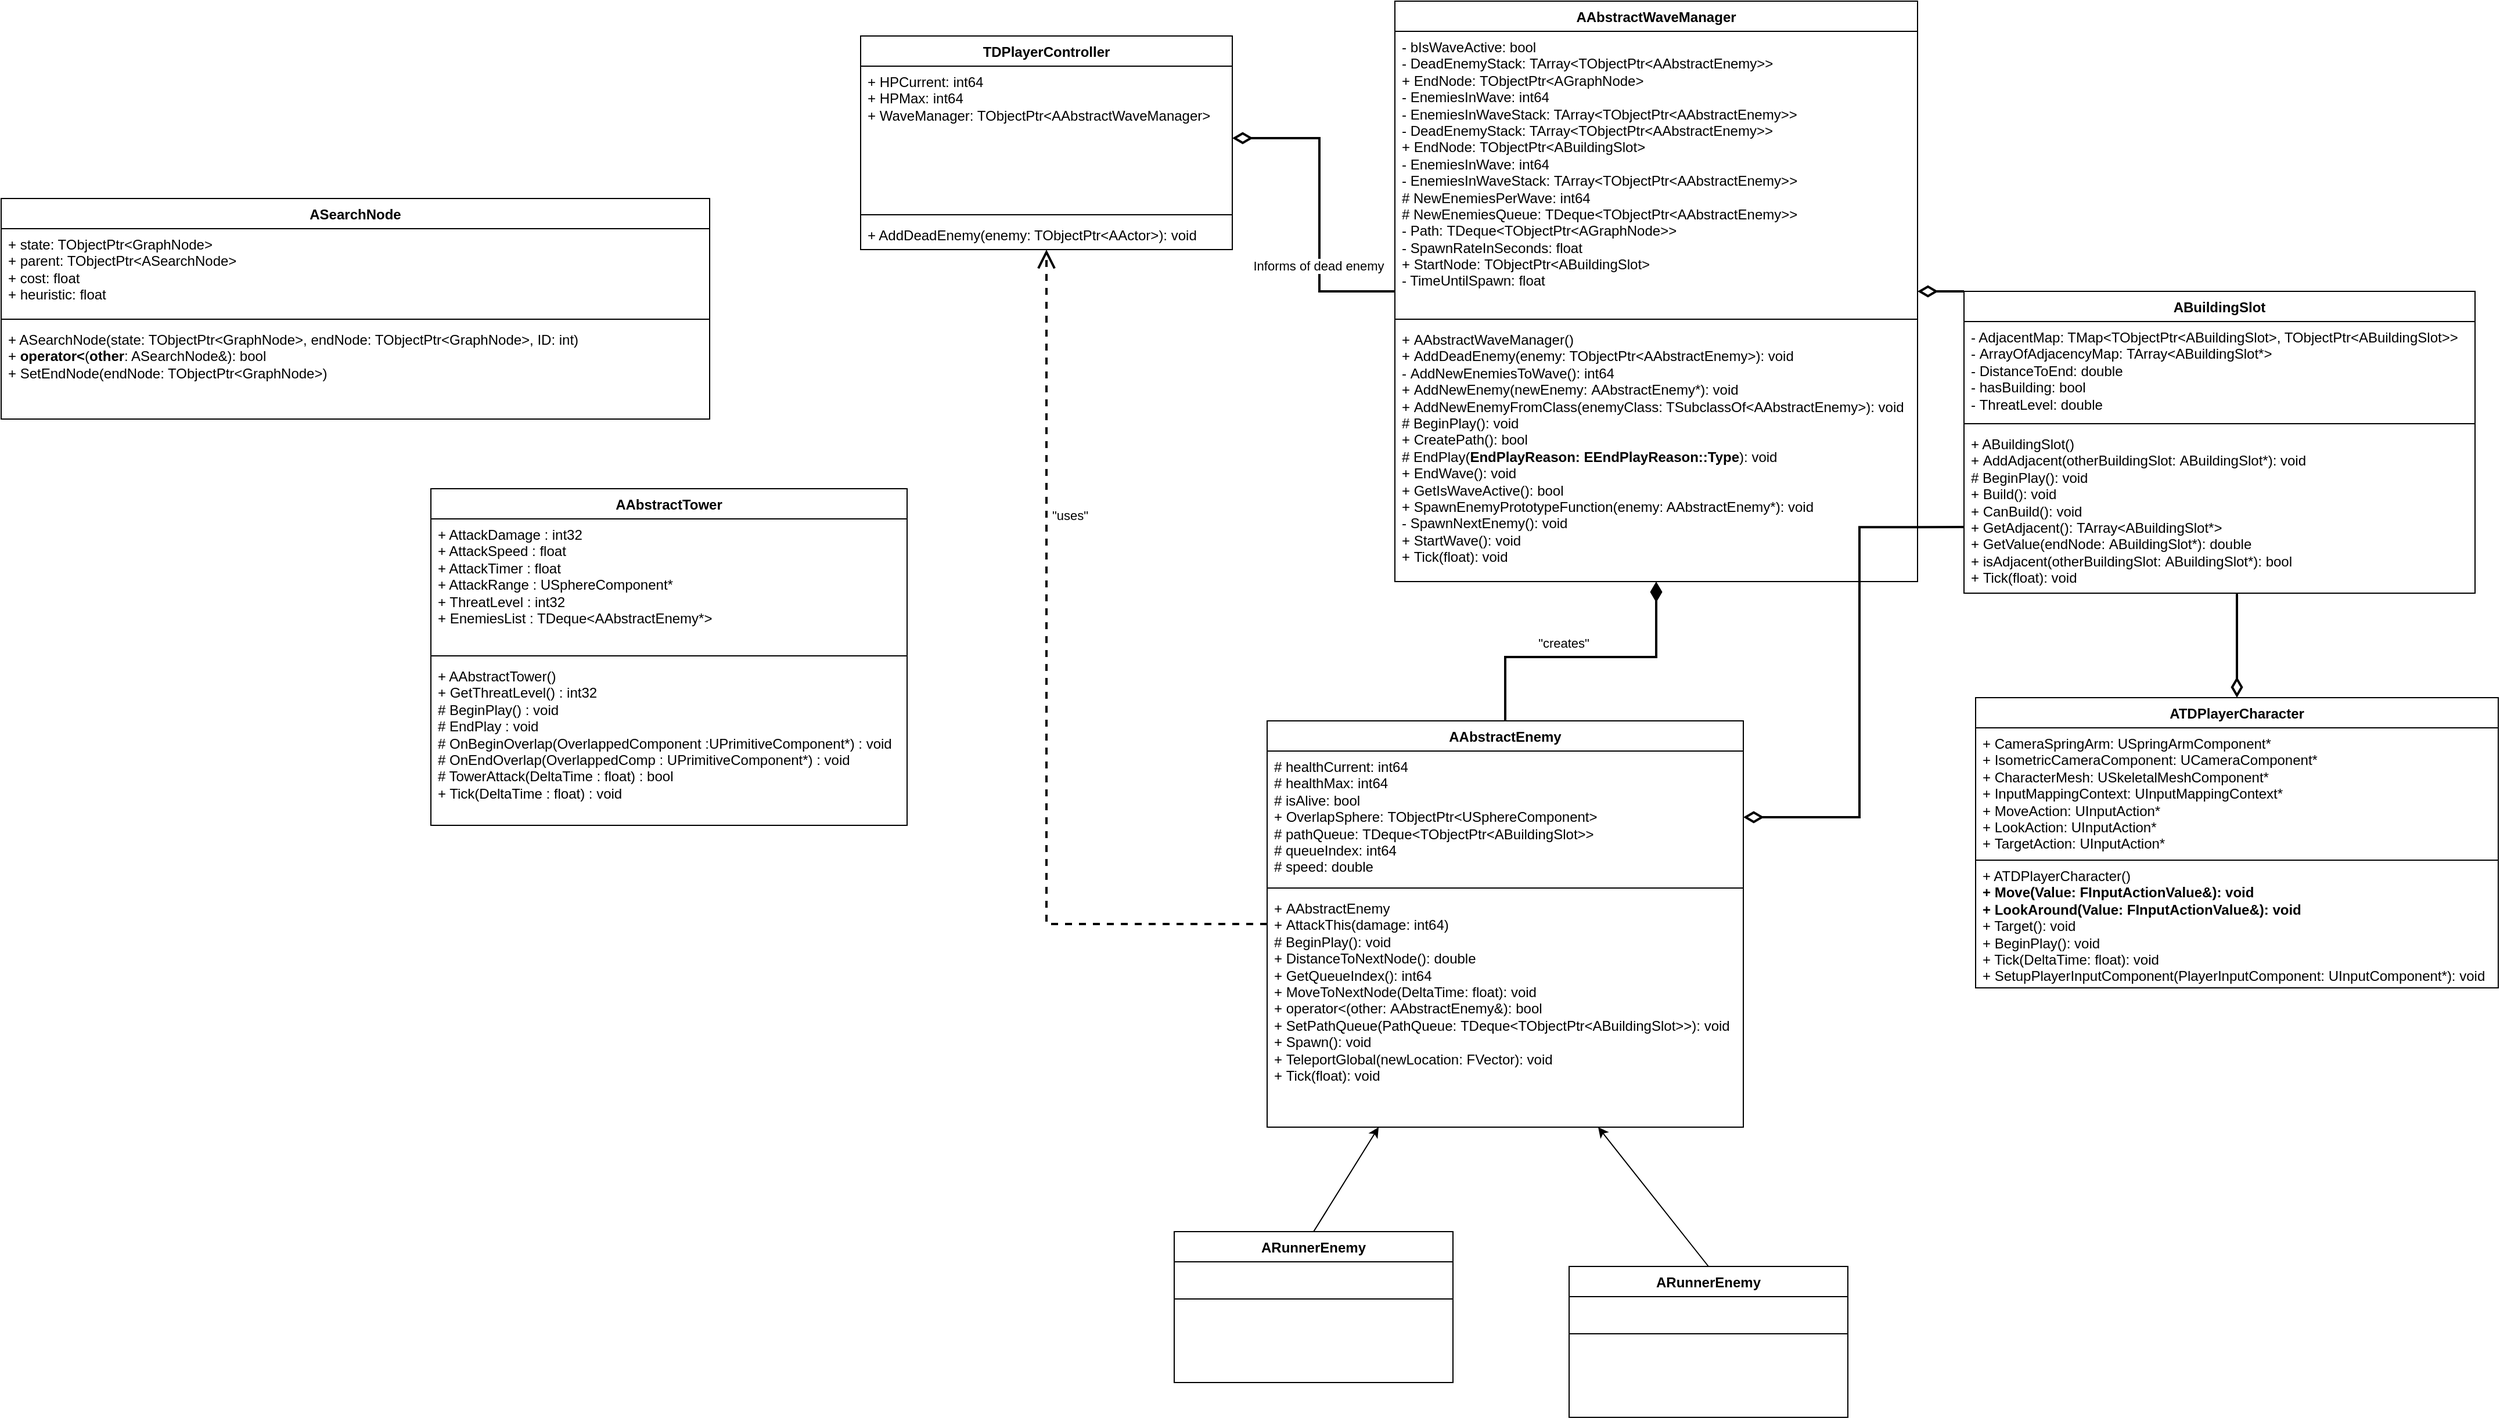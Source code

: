 <mxfile version="24.8.6">
  <diagram id="C5RBs43oDa-KdzZeNtuy" name="Page-1">
    <mxGraphModel dx="2390" dy="618" grid="1" gridSize="10" guides="1" tooltips="1" connect="1" arrows="1" fold="1" page="1" pageScale="1" pageWidth="1169" pageHeight="827" math="0" shadow="0">
      <root>
        <mxCell id="WIyWlLk6GJQsqaUBKTNV-0" />
        <mxCell id="WIyWlLk6GJQsqaUBKTNV-1" parent="WIyWlLk6GJQsqaUBKTNV-0" />
        <mxCell id="bVRjCQ_B58bXz5kEhXcc-12" style="edgeStyle=orthogonalEdgeStyle;rounded=0;orthogonalLoop=1;jettySize=auto;html=1;startArrow=diamondThin;startFill=0;endArrow=none;endFill=0;startSize=12;strokeWidth=2;endSize=12;" parent="WIyWlLk6GJQsqaUBKTNV-1" source="bVRjCQ_B58bXz5kEhXcc-0" target="bVRjCQ_B58bXz5kEhXcc-8" edge="1">
          <mxGeometry relative="1" as="geometry">
            <mxPoint x="451" y="311" as="sourcePoint" />
            <Array as="points">
              <mxPoint x="450" y="330" />
              <mxPoint x="450" y="330" />
            </Array>
          </mxGeometry>
        </mxCell>
        <mxCell id="bVRjCQ_B58bXz5kEhXcc-15" style="edgeStyle=orthogonalEdgeStyle;shape=connector;rounded=0;orthogonalLoop=1;jettySize=auto;html=1;strokeColor=default;strokeWidth=2;align=center;verticalAlign=middle;fontFamily=Helvetica;fontSize=11;fontColor=default;labelBackgroundColor=default;startArrow=diamondThin;startFill=1;startSize=12;endArrow=none;endFill=0;endSize=12;" parent="WIyWlLk6GJQsqaUBKTNV-1" source="bVRjCQ_B58bXz5kEhXcc-0" target="bVRjCQ_B58bXz5kEhXcc-4" edge="1">
          <mxGeometry relative="1" as="geometry" />
        </mxCell>
        <mxCell id="abqN74poVczzxeBeDxSv-12" value="&quot;creates&quot;" style="edgeLabel;html=1;align=center;verticalAlign=middle;resizable=0;points=[];" parent="bVRjCQ_B58bXz5kEhXcc-15" vertex="1" connectable="0">
          <mxGeometry x="0.164" y="-2" relative="1" as="geometry">
            <mxPoint y="-10" as="offset" />
          </mxGeometry>
        </mxCell>
        <mxCell id="bVRjCQ_B58bXz5kEhXcc-0" value="AAbstractWaveManager" style="swimlane;fontStyle=1;align=center;verticalAlign=top;childLayout=stackLayout;horizontal=1;startSize=26;horizontalStack=0;resizeParent=1;resizeParentMax=0;resizeLast=0;collapsible=1;marginBottom=0;whiteSpace=wrap;html=1;" parent="WIyWlLk6GJQsqaUBKTNV-1" vertex="1">
          <mxGeometry x="110" y="30" width="450" height="500" as="geometry" />
        </mxCell>
        <mxCell id="bVRjCQ_B58bXz5kEhXcc-1" value="- bIsWaveActive: bool&lt;div&gt;-&amp;nbsp;DeadEnemyStack:&amp;nbsp;TArray&amp;lt;TObjectPtr&amp;lt;AAbstractEnemy&amp;gt;&amp;gt;&lt;/div&gt;&lt;div&gt;+&amp;nbsp;EndNode:&amp;nbsp;TObjectPtr&amp;lt;AGraphNode&amp;gt;&lt;br&gt;- EnemiesInWave: int64&lt;/div&gt;&lt;div&gt;- EnemiesInWaveStack: TArray&amp;lt;TObjectPtr&amp;lt;AAbstractEnemy&amp;gt;&amp;gt;&lt;br&gt;&lt;div&gt;- DeadEnemyStack: TArray&amp;lt;TObjectPtr&amp;lt;AAbstractEnemy&amp;gt;&amp;gt;&lt;/div&gt;&lt;div&gt;+&amp;nbsp;EndNode:&amp;nbsp;TObjectPtr&amp;lt;ABuildingSlot&amp;gt;&lt;/div&gt;&lt;div&gt;-&amp;nbsp;EnemiesInWave: int64&lt;/div&gt;&lt;div&gt;-&amp;nbsp;EnemiesInWaveStack:&amp;nbsp;TArray&amp;lt;TObjectPtr&amp;lt;AAbstractEnemy&amp;gt;&amp;gt;&lt;/div&gt;&lt;div&gt;# NewEnemiesPerWave: int64&lt;/div&gt;&lt;div&gt;# NewEnemiesQueue:&amp;nbsp;&lt;span style=&quot;background-color: initial;&quot;&gt;TDeque&amp;lt;TObjectPtr&amp;lt;AAbstractEnemy&amp;gt;&amp;gt;&lt;/span&gt;&lt;/div&gt;&lt;div&gt;&lt;span style=&quot;background-color: initial;&quot;&gt;- Path:&amp;nbsp;&lt;/span&gt;&lt;span style=&quot;background-color: initial;&quot;&gt;TDeque&amp;lt;TObjectPtr&amp;lt;AGraphNode&amp;gt;&amp;gt;&lt;/span&gt;&lt;/div&gt;&lt;div&gt;&lt;span style=&quot;background-color: initial;&quot;&gt;- SpawnRateInSeconds: float&lt;/span&gt;&lt;/div&gt;&lt;div&gt;+&amp;nbsp;StartNode:&amp;nbsp;TObjectPtr&amp;lt;ABuildingSlot&amp;gt;&lt;/div&gt;&lt;/div&gt;&lt;div&gt;- TimeUntilSpawn: float&lt;/div&gt;" style="text;strokeColor=none;fillColor=none;align=left;verticalAlign=top;spacingLeft=4;spacingRight=4;overflow=hidden;rotatable=0;points=[[0,0.5],[1,0.5]];portConstraint=eastwest;whiteSpace=wrap;html=1;" parent="bVRjCQ_B58bXz5kEhXcc-0" vertex="1">
          <mxGeometry y="26" width="450" height="244" as="geometry" />
        </mxCell>
        <mxCell id="bVRjCQ_B58bXz5kEhXcc-2" value="" style="line;strokeWidth=1;fillColor=none;align=left;verticalAlign=middle;spacingTop=-1;spacingLeft=3;spacingRight=3;rotatable=0;labelPosition=right;points=[];portConstraint=eastwest;strokeColor=inherit;" parent="bVRjCQ_B58bXz5kEhXcc-0" vertex="1">
          <mxGeometry y="270" width="450" height="8" as="geometry" />
        </mxCell>
        <mxCell id="bVRjCQ_B58bXz5kEhXcc-3" value="+&amp;nbsp;AAbstractWaveManager()&lt;div&gt;+&amp;nbsp;AddDeadEnemy(enemy: TObjectPtr&amp;lt;AAbstractEnemy&amp;gt;): void&lt;/div&gt;&lt;div&gt;-&amp;nbsp;AddNewEnemiesToWave(): int64&lt;/div&gt;&lt;div&gt;+&amp;nbsp;&lt;span style=&quot;white-space: normal;&quot;&gt;&lt;span style=&quot;background-color: initial;&quot;&gt;AddNewEnemy(newEnemy:&amp;nbsp;&lt;/span&gt;&lt;/span&gt;&lt;span style=&quot;background-color: initial;&quot;&gt;AAbstractEnemy*&lt;/span&gt;&lt;span style=&quot;background-color: initial;&quot;&gt;&lt;span style=&quot;background-color: initial;&quot;&gt;):&amp;nbsp;&lt;/span&gt;&lt;/span&gt;&lt;span style=&quot;background-color: initial;&quot;&gt;void&lt;/span&gt;&lt;/div&gt;&lt;div&gt;&lt;span style=&quot;background-color: initial;&quot;&gt;+&amp;nbsp;&lt;/span&gt;&lt;span style=&quot;white-space: normal;&quot;&gt;&lt;span style=&quot;background-color: initial;&quot;&gt;AddNewEnemyFromClass(&lt;/span&gt;&lt;/span&gt;&lt;span style=&quot;background-color: initial;&quot;&gt;enemyClass&lt;/span&gt;&lt;span style=&quot;background-color: initial;&quot;&gt;&lt;span style=&quot;background-color: initial;&quot;&gt;: TSubclassOf&amp;lt;AAbstractEnemy&amp;gt;):&amp;nbsp;&lt;/span&gt;&lt;/span&gt;&lt;span style=&quot;background-color: initial;&quot;&gt;void&lt;/span&gt;&lt;span style=&quot;background-color: initial;&quot;&gt;&amp;nbsp;&lt;/span&gt;&lt;/div&gt;&lt;div&gt;# BeginPlay(): void&lt;/div&gt;&lt;div&gt;+&amp;nbsp;&lt;span style=&quot;white-space: normal;&quot;&gt;&lt;span style=&quot;background-color: initial;&quot;&gt;CreatePath(): bool&lt;/span&gt;&lt;/span&gt;&lt;/div&gt;&lt;div&gt;&lt;span style=&quot;background-color: initial;&quot;&gt;&lt;div style=&quot;&quot;&gt;&lt;span style=&quot;white-space: normal;&quot;&gt;# EndPlay(&lt;b&gt;EndPlayReason:&amp;nbsp;&lt;/b&gt;&lt;/span&gt;&lt;span style=&quot;background-color: initial;&quot;&gt;&lt;b&gt;EEndPlayReason::Type&lt;/b&gt;&lt;/span&gt;&lt;span style=&quot;background-color: initial;&quot;&gt;):&amp;nbsp;&lt;/span&gt;&lt;span style=&quot;background-color: initial;&quot;&gt;void&lt;/span&gt;&lt;span style=&quot;background-color: initial;&quot;&gt;&amp;nbsp;&lt;/span&gt;&lt;/div&gt;&lt;/span&gt;&lt;/div&gt;&lt;div&gt;+&amp;nbsp;EndWave(): void&lt;/div&gt;&lt;div&gt;+&amp;nbsp;GetIsWaveActive(): bool&lt;/div&gt;&lt;div&gt;+&amp;nbsp;SpawnEnemyPrototypeFunction(enemy: AAbstractEnemy*): void&lt;/div&gt;&lt;div&gt;-&amp;nbsp;SpawnNextEnemy(): void&lt;/div&gt;&lt;div&gt;+&amp;nbsp;StartWave(): void&lt;/div&gt;&lt;div&gt;+&amp;nbsp;Tick(float): void&lt;br&gt;&lt;/div&gt;" style="text;strokeColor=none;fillColor=none;align=left;verticalAlign=top;spacingLeft=4;spacingRight=4;overflow=hidden;rotatable=0;points=[[0,0.5],[1,0.5]];portConstraint=eastwest;whiteSpace=wrap;html=1;" parent="bVRjCQ_B58bXz5kEhXcc-0" vertex="1">
          <mxGeometry y="278" width="450" height="222" as="geometry" />
        </mxCell>
        <mxCell id="abqN74poVczzxeBeDxSv-9" style="edgeStyle=orthogonalEdgeStyle;rounded=0;orthogonalLoop=1;jettySize=auto;html=1;dashed=1;endArrow=open;endFill=0;startSize=12;endSize=12;strokeWidth=2;" parent="WIyWlLk6GJQsqaUBKTNV-1" source="bVRjCQ_B58bXz5kEhXcc-4" target="abqN74poVczzxeBeDxSv-4" edge="1">
          <mxGeometry relative="1" as="geometry" />
        </mxCell>
        <mxCell id="abqN74poVczzxeBeDxSv-10" value="&quot;uses&quot;" style="edgeLabel;html=1;align=center;verticalAlign=middle;resizable=0;points=[];" parent="abqN74poVczzxeBeDxSv-9" vertex="1" connectable="0">
          <mxGeometry x="0.39" y="-2" relative="1" as="geometry">
            <mxPoint x="18" y="-6" as="offset" />
          </mxGeometry>
        </mxCell>
        <mxCell id="bVRjCQ_B58bXz5kEhXcc-4" value="AAbstractEnemy" style="swimlane;fontStyle=1;align=center;verticalAlign=top;childLayout=stackLayout;horizontal=1;startSize=26;horizontalStack=0;resizeParent=1;resizeParentMax=0;resizeLast=0;collapsible=1;marginBottom=0;whiteSpace=wrap;html=1;" parent="WIyWlLk6GJQsqaUBKTNV-1" vertex="1">
          <mxGeometry y="650" width="410" height="350" as="geometry" />
        </mxCell>
        <mxCell id="bVRjCQ_B58bXz5kEhXcc-5" value="# healthCurrent: int64&lt;div&gt;#&amp;nbsp;healthMax: int64&lt;/div&gt;&lt;div&gt;# isAlive: bool&lt;/div&gt;&lt;div&gt;+&amp;nbsp;OverlapSphere:&amp;nbsp;TObjectPtr&amp;lt;USphereComponent&amp;gt;&lt;/div&gt;&lt;div&gt;#&amp;nbsp;pathQueue:&amp;nbsp;TDeque&amp;lt;TObjectPtr&amp;lt;ABuildingSlot&amp;gt;&amp;gt;&lt;/div&gt;&lt;div&gt;# queueIndex: int64&lt;/div&gt;&lt;div&gt;# speed: double&lt;/div&gt;" style="text;strokeColor=none;fillColor=none;align=left;verticalAlign=top;spacingLeft=4;spacingRight=4;overflow=hidden;rotatable=0;points=[[0,0.5],[1,0.5]];portConstraint=eastwest;whiteSpace=wrap;html=1;" parent="bVRjCQ_B58bXz5kEhXcc-4" vertex="1">
          <mxGeometry y="26" width="410" height="114" as="geometry" />
        </mxCell>
        <mxCell id="bVRjCQ_B58bXz5kEhXcc-6" value="" style="line;strokeWidth=1;fillColor=none;align=left;verticalAlign=middle;spacingTop=-1;spacingLeft=3;spacingRight=3;rotatable=0;labelPosition=right;points=[];portConstraint=eastwest;strokeColor=inherit;" parent="bVRjCQ_B58bXz5kEhXcc-4" vertex="1">
          <mxGeometry y="140" width="410" height="8" as="geometry" />
        </mxCell>
        <mxCell id="bVRjCQ_B58bXz5kEhXcc-7" value="+&amp;nbsp;AAbstractEnemy&lt;div&gt;+&amp;nbsp;AttackThis(damage: int64)&lt;/div&gt;&lt;div&gt;&lt;div&gt;# BeginPlay(): void&lt;br&gt;&lt;/div&gt;&lt;/div&gt;&lt;div&gt;+&amp;nbsp;DistanceToNextNode(): double&lt;/div&gt;&lt;div&gt;+&amp;nbsp;GetQueueIndex(): int64&lt;/div&gt;&lt;div&gt;+&amp;nbsp;MoveToNextNode(DeltaTime: float): void&lt;/div&gt;&lt;div&gt;+&amp;nbsp;operator&amp;lt;(other:&amp;nbsp;AAbstractEnemy&amp;amp;): bool&lt;/div&gt;&lt;div&gt;+&amp;nbsp;SetPathQueue(PathQueue:&amp;nbsp;TDeque&amp;lt;TObjectPtr&amp;lt;ABuildingSlot&amp;gt;&amp;gt;): void&lt;/div&gt;&lt;div&gt;+&amp;nbsp;Spawn(): void&lt;/div&gt;&lt;div&gt;+&amp;nbsp;TeleportGlobal(newLocation: FVector): void&lt;/div&gt;&lt;div&gt;+&amp;nbsp;Tick(float): void&lt;br&gt;&lt;/div&gt;" style="text;strokeColor=none;fillColor=none;align=left;verticalAlign=top;spacingLeft=4;spacingRight=4;overflow=hidden;rotatable=0;points=[[0,0.5],[1,0.5]];portConstraint=eastwest;whiteSpace=wrap;html=1;" parent="bVRjCQ_B58bXz5kEhXcc-4" vertex="1">
          <mxGeometry y="148" width="410" height="202" as="geometry" />
        </mxCell>
        <mxCell id="bVRjCQ_B58bXz5kEhXcc-8" value="ABuildingSlot" style="swimlane;fontStyle=1;align=center;verticalAlign=top;childLayout=stackLayout;horizontal=1;startSize=26;horizontalStack=0;resizeParent=1;resizeParentMax=0;resizeLast=0;collapsible=1;marginBottom=0;whiteSpace=wrap;html=1;" parent="WIyWlLk6GJQsqaUBKTNV-1" vertex="1">
          <mxGeometry x="600" y="280" width="440" height="260" as="geometry" />
        </mxCell>
        <mxCell id="bVRjCQ_B58bXz5kEhXcc-9" value="- AdjacentMap: TMap&amp;lt;TObjectPtr&amp;lt;ABuildingSlot&amp;gt;, TObjectPtr&amp;lt;ABuildingSlot&amp;gt;&amp;gt;&lt;div&gt;-&amp;nbsp;ArrayOfAdjacencyMap:&amp;nbsp;TArray&amp;lt;ABuildingSlot*&amp;gt;&lt;/div&gt;&lt;div&gt;-&amp;nbsp;DistanceToEnd: double&lt;/div&gt;&lt;div&gt;-&amp;nbsp;hasBuilding: bool&lt;/div&gt;&lt;div&gt;-&amp;nbsp;ThreatLevel: double&lt;/div&gt;" style="text;strokeColor=none;fillColor=none;align=left;verticalAlign=top;spacingLeft=4;spacingRight=4;overflow=hidden;rotatable=0;points=[[0,0.5],[1,0.5]];portConstraint=eastwest;whiteSpace=wrap;html=1;" parent="bVRjCQ_B58bXz5kEhXcc-8" vertex="1">
          <mxGeometry y="26" width="440" height="84" as="geometry" />
        </mxCell>
        <mxCell id="bVRjCQ_B58bXz5kEhXcc-10" value="" style="line;strokeWidth=1;fillColor=none;align=left;verticalAlign=middle;spacingTop=-1;spacingLeft=3;spacingRight=3;rotatable=0;labelPosition=right;points=[];portConstraint=eastwest;strokeColor=inherit;" parent="bVRjCQ_B58bXz5kEhXcc-8" vertex="1">
          <mxGeometry y="110" width="440" height="8" as="geometry" />
        </mxCell>
        <mxCell id="bVRjCQ_B58bXz5kEhXcc-11" value="+ ABuildingSlot()&lt;div&gt;+&amp;nbsp;AddAdjacent(otherBuildingSlot:&amp;nbsp;ABuildingSlot*): void&lt;/div&gt;&lt;div&gt;# BeginPlay(): void&lt;br&gt;&lt;/div&gt;&lt;div&gt;+ Build(): void&lt;/div&gt;&lt;div&gt;+&amp;nbsp;CanBuild(): void&lt;/div&gt;&lt;div&gt;+&amp;nbsp;GetAdjacent():&amp;nbsp;TArray&amp;lt;ABuildingSlot*&amp;gt;&lt;/div&gt;&lt;div&gt;+&amp;nbsp;GetValue(&lt;span style=&quot;background-color: initial;&quot;&gt;endNode:&amp;nbsp;&lt;/span&gt;&lt;span style=&quot;background-color: initial;&quot;&gt;ABuildingSlot*): double&lt;/span&gt;&lt;/div&gt;&lt;div&gt;&lt;span style=&quot;background-color: initial;&quot;&gt;+&amp;nbsp;&lt;/span&gt;&lt;span style=&quot;background-color: initial;&quot;&gt;isAdjacent(&lt;/span&gt;&lt;span style=&quot;background-color: initial;&quot;&gt;otherBuildingSlot:&amp;nbsp;&lt;/span&gt;&lt;span style=&quot;background-color: initial;&quot;&gt;ABuildingSlot*): bool&lt;/span&gt;&lt;/div&gt;&lt;div&gt;+&amp;nbsp;Tick(float): void&lt;span style=&quot;background-color: initial;&quot;&gt;&lt;br&gt;&lt;/span&gt;&lt;/div&gt;" style="text;strokeColor=none;fillColor=none;align=left;verticalAlign=top;spacingLeft=4;spacingRight=4;overflow=hidden;rotatable=0;points=[[0,0.5],[1,0.5]];portConstraint=eastwest;whiteSpace=wrap;html=1;" parent="bVRjCQ_B58bXz5kEhXcc-8" vertex="1">
          <mxGeometry y="118" width="440" height="142" as="geometry" />
        </mxCell>
        <mxCell id="bVRjCQ_B58bXz5kEhXcc-16" style="edgeStyle=orthogonalEdgeStyle;shape=connector;rounded=0;orthogonalLoop=1;jettySize=auto;html=1;strokeColor=default;strokeWidth=2;align=center;verticalAlign=middle;fontFamily=Helvetica;fontSize=11;fontColor=default;labelBackgroundColor=default;startArrow=diamondThin;startFill=0;startSize=12;endArrow=none;endFill=0;endSize=12;entryX=0;entryY=0.599;entryDx=0;entryDy=0;entryPerimeter=0;" parent="WIyWlLk6GJQsqaUBKTNV-1" source="bVRjCQ_B58bXz5kEhXcc-5" target="bVRjCQ_B58bXz5kEhXcc-11" edge="1">
          <mxGeometry relative="1" as="geometry" />
        </mxCell>
        <mxCell id="mM3wQ1z7Bx2GEEcsTlBH-0" value="ATDPlayerCharacter" style="swimlane;fontStyle=1;align=center;verticalAlign=top;childLayout=stackLayout;horizontal=1;startSize=26;horizontalStack=0;resizeParent=1;resizeParentMax=0;resizeLast=0;collapsible=1;marginBottom=0;whiteSpace=wrap;html=1;" parent="WIyWlLk6GJQsqaUBKTNV-1" vertex="1">
          <mxGeometry x="610" y="630" width="450" height="250" as="geometry" />
        </mxCell>
        <mxCell id="mM3wQ1z7Bx2GEEcsTlBH-1" value="+ CameraSpringArm: USpringArmComponent*&lt;div&gt;+ Isometric&lt;span style=&quot;white-space: normal;&quot;&gt;&lt;span style=&quot;background-color: initial;&quot;&gt;CameraComponent:&amp;nbsp;&lt;/span&gt;&lt;/span&gt;&lt;span style=&quot;background-color: initial;&quot;&gt;UCameraComponent*&lt;/span&gt;&lt;/div&gt;&lt;div&gt;&lt;span style=&quot;background-color: initial;&quot;&gt;+ Character&lt;/span&gt;&lt;span style=&quot;background-color: initial;&quot;&gt;Mesh:&amp;nbsp;&lt;/span&gt;&lt;span style=&quot;background-color: initial;&quot;&gt;USkeletalMeshComponent*&amp;nbsp;&lt;/span&gt;&lt;/div&gt;&lt;div&gt;&lt;span style=&quot;background-color: initial;&quot;&gt;+&amp;nbsp;&lt;/span&gt;&lt;span style=&quot;background-color: initial;&quot;&gt;InputMappingContext:&amp;nbsp;&lt;/span&gt;&lt;span style=&quot;background-color: initial;&quot;&gt;UInputMappingContext*&amp;nbsp;&lt;/span&gt;&lt;/div&gt;&lt;div&gt;&lt;span style=&quot;background-color: initial;&quot;&gt;+&amp;nbsp;&lt;/span&gt;&lt;span style=&quot;background-color: initial;&quot;&gt;MoveAction:&amp;nbsp;&lt;/span&gt;&lt;span style=&quot;background-color: initial;&quot;&gt;UInputAction*&amp;nbsp;&lt;/span&gt;&lt;/div&gt;&lt;div&gt;&lt;span style=&quot;background-color: initial;&quot;&gt;+&amp;nbsp;&lt;/span&gt;&lt;span style=&quot;background-color: initial;&quot;&gt;LookAction:&amp;nbsp;&lt;/span&gt;&lt;span style=&quot;background-color: initial;&quot;&gt;UInputAction*&amp;nbsp;&lt;/span&gt;&lt;/div&gt;&lt;div&gt;&lt;span style=&quot;background-color: initial;&quot;&gt;+&amp;nbsp;&lt;/span&gt;&lt;span style=&quot;background-color: initial;&quot;&gt;TargetAction:&amp;nbsp;&lt;/span&gt;&lt;span style=&quot;background-color: initial;&quot;&gt;UInputAction*&lt;/span&gt;&lt;/div&gt;" style="text;strokeColor=none;fillColor=none;align=left;verticalAlign=top;spacingLeft=4;spacingRight=4;overflow=hidden;rotatable=0;points=[[0,0.5],[1,0.5]];portConstraint=eastwest;whiteSpace=wrap;html=1;" parent="mM3wQ1z7Bx2GEEcsTlBH-0" vertex="1">
          <mxGeometry y="26" width="450" height="114" as="geometry" />
        </mxCell>
        <mxCell id="mM3wQ1z7Bx2GEEcsTlBH-3" value="&lt;span style=&quot;background-color: initial;&quot;&gt;&lt;div style=&quot;&quot;&gt;+ ATDPlayerCharacter()&lt;/div&gt;&lt;div style=&quot;font-weight: bold;&quot;&gt;+ Move(&lt;span style=&quot;background-color: initial;&quot;&gt;Value:&amp;nbsp;&lt;/span&gt;&lt;span style=&quot;background-color: initial;&quot;&gt;FInputActionValue&amp;amp;):&amp;nbsp;&lt;/span&gt;&lt;span style=&quot;background-color: initial;&quot;&gt;void&lt;/span&gt;&lt;span style=&quot;background-color: initial;&quot;&gt;&amp;nbsp;&lt;/span&gt;&lt;/div&gt;&lt;div style=&quot;font-weight: bold;&quot;&gt;&lt;span style=&quot;background-color: initial;&quot;&gt;+ LookAround(&lt;/span&gt;&lt;span style=&quot;background-color: initial;&quot;&gt;Value:&amp;nbsp;&lt;/span&gt;&lt;span style=&quot;background-color: initial;&quot;&gt;FInputActionValue&amp;amp;):&amp;nbsp;&lt;/span&gt;&lt;span style=&quot;background-color: initial;&quot;&gt;void&lt;/span&gt;&lt;/div&gt;&lt;div style=&quot;font-weight: bold;&quot;&gt;&lt;span style=&quot;background-color: initial; font-weight: normal;&quot;&gt;+ Target():&amp;nbsp;&lt;/span&gt;&lt;span style=&quot;background-color: initial; font-weight: normal;&quot;&gt;void&lt;/span&gt;&lt;span style=&quot;background-color: initial; font-weight: normal;&quot;&gt;&amp;nbsp;&lt;/span&gt;&lt;/div&gt;&lt;div style=&quot;font-weight: bold;&quot;&gt;&lt;span style=&quot;background-color: initial; font-weight: normal;&quot;&gt;+ BeginPlay():&amp;nbsp;&lt;/span&gt;&lt;span style=&quot;background-color: initial; font-weight: normal;&quot;&gt;void&lt;/span&gt;&lt;span style=&quot;background-color: initial; font-weight: normal;&quot;&gt;&amp;nbsp;&lt;/span&gt;&lt;/div&gt;&lt;div style=&quot;font-weight: bold;&quot;&gt;&lt;span style=&quot;background-color: initial; font-weight: normal;&quot;&gt;+ Tick(DeltaTime: float):&amp;nbsp;&lt;/span&gt;&lt;span style=&quot;background-color: initial; font-weight: normal;&quot;&gt;void&lt;/span&gt;&lt;span style=&quot;background-color: initial; font-weight: normal;&quot;&gt;&amp;nbsp;&lt;/span&gt;&lt;/div&gt;&lt;div style=&quot;font-weight: bold;&quot;&gt;&lt;span style=&quot;background-color: initial; font-weight: normal;&quot;&gt;+ SetupPlayerInputComponent(PlayerInputComponent:&amp;nbsp;&lt;/span&gt;&lt;span style=&quot;background-color: initial; font-weight: normal;&quot;&gt;UInputComponent*&lt;/span&gt;&lt;span style=&quot;background-color: initial; font-weight: normal;&quot;&gt;):&amp;nbsp;&lt;/span&gt;&lt;span style=&quot;background-color: initial; font-weight: normal;&quot;&gt;void&lt;/span&gt;&lt;span style=&quot;background-color: initial; font-weight: normal;&quot;&gt;&amp;nbsp;&lt;/span&gt;&lt;/div&gt;&lt;/span&gt;" style="text;strokeColor=default;fillColor=none;align=left;verticalAlign=top;spacingLeft=4;spacingRight=4;overflow=hidden;rotatable=0;points=[[0,0.5],[1,0.5]];portConstraint=eastwest;whiteSpace=wrap;html=1;perimeterSpacing=0;strokeWidth=1;" parent="mM3wQ1z7Bx2GEEcsTlBH-0" vertex="1">
          <mxGeometry y="140" width="450" height="110" as="geometry" />
        </mxCell>
        <mxCell id="mM3wQ1z7Bx2GEEcsTlBH-7" style="edgeStyle=orthogonalEdgeStyle;rounded=0;orthogonalLoop=1;jettySize=auto;html=1;entryX=0.5;entryY=0;entryDx=0;entryDy=0;startArrow=none;startFill=0;endArrow=diamondThin;endFill=0;strokeWidth=2;endSize=12;startSize=12;" parent="WIyWlLk6GJQsqaUBKTNV-1" source="bVRjCQ_B58bXz5kEhXcc-11" target="mM3wQ1z7Bx2GEEcsTlBH-0" edge="1">
          <mxGeometry relative="1" as="geometry">
            <Array as="points">
              <mxPoint x="835" y="570" />
              <mxPoint x="835" y="570" />
            </Array>
          </mxGeometry>
        </mxCell>
        <mxCell id="abqN74poVczzxeBeDxSv-4" value="TDPlayerController" style="swimlane;fontStyle=1;align=center;verticalAlign=top;childLayout=stackLayout;horizontal=1;startSize=26;horizontalStack=0;resizeParent=1;resizeParentMax=0;resizeLast=0;collapsible=1;marginBottom=0;whiteSpace=wrap;html=1;" parent="WIyWlLk6GJQsqaUBKTNV-1" vertex="1">
          <mxGeometry x="-350" y="60" width="320" height="184" as="geometry" />
        </mxCell>
        <mxCell id="abqN74poVczzxeBeDxSv-5" value="+ HPCurrent: int64&lt;div&gt;+ HPMax: int64&lt;/div&gt;&lt;div&gt;+ WaveManager: TObjectPtr&amp;lt;AAbstractWaveManager&amp;gt;&lt;/div&gt;" style="text;strokeColor=none;fillColor=none;align=left;verticalAlign=top;spacingLeft=4;spacingRight=4;overflow=hidden;rotatable=0;points=[[0,0.5],[1,0.5]];portConstraint=eastwest;whiteSpace=wrap;html=1;" parent="abqN74poVczzxeBeDxSv-4" vertex="1">
          <mxGeometry y="26" width="320" height="124" as="geometry" />
        </mxCell>
        <mxCell id="abqN74poVczzxeBeDxSv-6" value="" style="line;strokeWidth=1;fillColor=none;align=left;verticalAlign=middle;spacingTop=-1;spacingLeft=3;spacingRight=3;rotatable=0;labelPosition=right;points=[];portConstraint=eastwest;strokeColor=inherit;" parent="abqN74poVczzxeBeDxSv-4" vertex="1">
          <mxGeometry y="150" width="320" height="8" as="geometry" />
        </mxCell>
        <mxCell id="abqN74poVczzxeBeDxSv-7" value="+ AddDeadEnemy(enemy: TObjectPtr&amp;lt;AActor&amp;gt;): void" style="text;strokeColor=none;fillColor=none;align=left;verticalAlign=top;spacingLeft=4;spacingRight=4;overflow=hidden;rotatable=0;points=[[0,0.5],[1,0.5]];portConstraint=eastwest;whiteSpace=wrap;html=1;" parent="abqN74poVczzxeBeDxSv-4" vertex="1">
          <mxGeometry y="158" width="320" height="26" as="geometry" />
        </mxCell>
        <mxCell id="abqN74poVczzxeBeDxSv-8" style="edgeStyle=orthogonalEdgeStyle;rounded=0;orthogonalLoop=1;jettySize=auto;html=1;startArrow=diamondThin;startFill=0;endArrow=none;endFill=0;endSize=12;startSize=12;strokeWidth=2;" parent="WIyWlLk6GJQsqaUBKTNV-1" source="abqN74poVczzxeBeDxSv-5" target="bVRjCQ_B58bXz5kEhXcc-0" edge="1">
          <mxGeometry relative="1" as="geometry" />
        </mxCell>
        <mxCell id="abqN74poVczzxeBeDxSv-11" value="Informs of dead enemy" style="edgeLabel;html=1;align=center;verticalAlign=middle;resizable=0;points=[];" parent="abqN74poVczzxeBeDxSv-8" vertex="1" connectable="0">
          <mxGeometry x="0.257" y="1" relative="1" as="geometry">
            <mxPoint x="-2" y="14" as="offset" />
          </mxGeometry>
        </mxCell>
        <mxCell id="vy7B8YMwYVHvc0k1j3HZ-1" value="ASearchNode" style="swimlane;fontStyle=1;align=center;verticalAlign=top;childLayout=stackLayout;horizontal=1;startSize=26;horizontalStack=0;resizeParent=1;resizeParentMax=0;resizeLast=0;collapsible=1;marginBottom=0;whiteSpace=wrap;html=1;" parent="WIyWlLk6GJQsqaUBKTNV-1" vertex="1">
          <mxGeometry x="-1090" y="200" width="610" height="190" as="geometry" />
        </mxCell>
        <mxCell id="vy7B8YMwYVHvc0k1j3HZ-2" value="+ state: TObjectPtr&amp;lt;GraphNode&amp;gt;&lt;div&gt;+ parent: TObjectPtr&amp;lt;ASearchNode&amp;gt;&lt;/div&gt;&lt;div&gt;+ cost: float&lt;/div&gt;&lt;div&gt;+ heuristic: float&lt;/div&gt;" style="text;strokeColor=none;fillColor=none;align=left;verticalAlign=top;spacingLeft=4;spacingRight=4;overflow=hidden;rotatable=0;points=[[0,0.5],[1,0.5]];portConstraint=eastwest;whiteSpace=wrap;html=1;" parent="vy7B8YMwYVHvc0k1j3HZ-1" vertex="1">
          <mxGeometry y="26" width="610" height="74" as="geometry" />
        </mxCell>
        <mxCell id="vy7B8YMwYVHvc0k1j3HZ-3" value="" style="line;strokeWidth=1;fillColor=none;align=left;verticalAlign=middle;spacingTop=-1;spacingLeft=3;spacingRight=3;rotatable=0;labelPosition=right;points=[];portConstraint=eastwest;strokeColor=inherit;" parent="vy7B8YMwYVHvc0k1j3HZ-1" vertex="1">
          <mxGeometry y="100" width="610" height="8" as="geometry" />
        </mxCell>
        <mxCell id="vy7B8YMwYVHvc0k1j3HZ-4" value="+ ASearchNode(state: TObjectPtr&amp;lt;GraphNode&amp;gt;, endNode: TObjectPtr&amp;lt;GraphNode&amp;gt;, ID: int)&lt;div&gt;+ &lt;b&gt;operator&amp;lt;&lt;/b&gt;(&lt;b&gt;other&lt;/b&gt;: ASearchNode&amp;amp;): bool&lt;/div&gt;&lt;div&gt;+ SetEndNode(&lt;span style=&quot;background-color: initial;&quot;&gt;endNode: TObjectPtr&amp;lt;GraphNode&amp;gt;)&lt;/span&gt;&lt;/div&gt;" style="text;strokeColor=none;fillColor=none;align=left;verticalAlign=top;spacingLeft=4;spacingRight=4;overflow=hidden;rotatable=0;points=[[0,0.5],[1,0.5]];portConstraint=eastwest;whiteSpace=wrap;html=1;" parent="vy7B8YMwYVHvc0k1j3HZ-1" vertex="1">
          <mxGeometry y="108" width="610" height="82" as="geometry" />
        </mxCell>
        <mxCell id="SfnSRMyv1gglNEUpqVPP-2" value="ARunnerEnemy" style="swimlane;fontStyle=1;align=center;verticalAlign=top;childLayout=stackLayout;horizontal=1;startSize=26;horizontalStack=0;resizeParent=1;resizeParentMax=0;resizeLast=0;collapsible=1;marginBottom=0;whiteSpace=wrap;html=1;" parent="WIyWlLk6GJQsqaUBKTNV-1" vertex="1">
          <mxGeometry x="-80" y="1090" width="240" height="130" as="geometry" />
        </mxCell>
        <mxCell id="SfnSRMyv1gglNEUpqVPP-4" value="" style="line;strokeWidth=1;fillColor=none;align=left;verticalAlign=middle;spacingTop=-1;spacingLeft=3;spacingRight=3;rotatable=0;labelPosition=right;points=[];portConstraint=eastwest;strokeColor=inherit;" parent="SfnSRMyv1gglNEUpqVPP-2" vertex="1">
          <mxGeometry y="26" width="240" height="64" as="geometry" />
        </mxCell>
        <mxCell id="SfnSRMyv1gglNEUpqVPP-5" value="&lt;div&gt;&lt;br&gt;&lt;/div&gt;" style="text;strokeColor=none;fillColor=none;align=left;verticalAlign=top;spacingLeft=4;spacingRight=4;overflow=hidden;rotatable=0;points=[[0,0.5],[1,0.5]];portConstraint=eastwest;whiteSpace=wrap;html=1;" parent="SfnSRMyv1gglNEUpqVPP-2" vertex="1">
          <mxGeometry y="90" width="240" height="40" as="geometry" />
        </mxCell>
        <mxCell id="SfnSRMyv1gglNEUpqVPP-9" value="ARunnerEnemy" style="swimlane;fontStyle=1;align=center;verticalAlign=top;childLayout=stackLayout;horizontal=1;startSize=26;horizontalStack=0;resizeParent=1;resizeParentMax=0;resizeLast=0;collapsible=1;marginBottom=0;whiteSpace=wrap;html=1;" parent="WIyWlLk6GJQsqaUBKTNV-1" vertex="1">
          <mxGeometry x="260" y="1120" width="240" height="130" as="geometry" />
        </mxCell>
        <mxCell id="SfnSRMyv1gglNEUpqVPP-10" value="" style="line;strokeWidth=1;fillColor=none;align=left;verticalAlign=middle;spacingTop=-1;spacingLeft=3;spacingRight=3;rotatable=0;labelPosition=right;points=[];portConstraint=eastwest;strokeColor=inherit;" parent="SfnSRMyv1gglNEUpqVPP-9" vertex="1">
          <mxGeometry y="26" width="240" height="64" as="geometry" />
        </mxCell>
        <mxCell id="SfnSRMyv1gglNEUpqVPP-11" value="&lt;div&gt;&lt;br&gt;&lt;/div&gt;" style="text;strokeColor=none;fillColor=none;align=left;verticalAlign=top;spacingLeft=4;spacingRight=4;overflow=hidden;rotatable=0;points=[[0,0.5],[1,0.5]];portConstraint=eastwest;whiteSpace=wrap;html=1;" parent="SfnSRMyv1gglNEUpqVPP-9" vertex="1">
          <mxGeometry y="90" width="240" height="40" as="geometry" />
        </mxCell>
        <mxCell id="SfnSRMyv1gglNEUpqVPP-12" value="" style="endArrow=classic;html=1;rounded=0;exitX=0.5;exitY=0;exitDx=0;exitDy=0;" parent="WIyWlLk6GJQsqaUBKTNV-1" source="SfnSRMyv1gglNEUpqVPP-9" target="bVRjCQ_B58bXz5kEhXcc-7" edge="1">
          <mxGeometry width="50" height="50" relative="1" as="geometry">
            <mxPoint x="490" y="850" as="sourcePoint" />
            <mxPoint x="540" y="800" as="targetPoint" />
          </mxGeometry>
        </mxCell>
        <mxCell id="SfnSRMyv1gglNEUpqVPP-13" value="" style="endArrow=classic;html=1;rounded=0;exitX=0.5;exitY=0;exitDx=0;exitDy=0;" parent="WIyWlLk6GJQsqaUBKTNV-1" source="SfnSRMyv1gglNEUpqVPP-2" edge="1" target="bVRjCQ_B58bXz5kEhXcc-4">
          <mxGeometry width="50" height="50" relative="1" as="geometry">
            <mxPoint x="490" y="850" as="sourcePoint" />
            <mxPoint x="160" y="750" as="targetPoint" />
          </mxGeometry>
        </mxCell>
        <mxCell id="SfnSRMyv1gglNEUpqVPP-14" value="AAbstractTower" style="swimlane;fontStyle=1;align=center;verticalAlign=top;childLayout=stackLayout;horizontal=1;startSize=26;horizontalStack=0;resizeParent=1;resizeParentMax=0;resizeLast=0;collapsible=1;marginBottom=0;whiteSpace=wrap;html=1;" parent="WIyWlLk6GJQsqaUBKTNV-1" vertex="1">
          <mxGeometry x="-720" y="450" width="410" height="290" as="geometry" />
        </mxCell>
        <mxCell id="SfnSRMyv1gglNEUpqVPP-15" value="+ AttackDamage : int32&lt;div&gt;+ AttackSpeed : float&lt;/div&gt;&lt;div&gt;+ AttackTimer : float&lt;/div&gt;&lt;div&gt;+ AttackRange : USphereComponent*&lt;/div&gt;&lt;div&gt;+ ThreatLevel : int32&lt;/div&gt;&lt;div&gt;+ EnemiesList : TDeque&amp;lt;AAbstractEnemy*&amp;gt;&lt;/div&gt;" style="text;strokeColor=none;fillColor=none;align=left;verticalAlign=top;spacingLeft=4;spacingRight=4;overflow=hidden;rotatable=0;points=[[0,0.5],[1,0.5]];portConstraint=eastwest;whiteSpace=wrap;html=1;" parent="SfnSRMyv1gglNEUpqVPP-14" vertex="1">
          <mxGeometry y="26" width="410" height="114" as="geometry" />
        </mxCell>
        <mxCell id="SfnSRMyv1gglNEUpqVPP-16" value="" style="line;strokeWidth=1;fillColor=none;align=left;verticalAlign=middle;spacingTop=-1;spacingLeft=3;spacingRight=3;rotatable=0;labelPosition=right;points=[];portConstraint=eastwest;strokeColor=inherit;" parent="SfnSRMyv1gglNEUpqVPP-14" vertex="1">
          <mxGeometry y="140" width="410" height="8" as="geometry" />
        </mxCell>
        <mxCell id="SfnSRMyv1gglNEUpqVPP-17" value="&lt;div&gt;+ AAbstractTower()&lt;/div&gt;&lt;div&gt;+ GetThreatLevel() : int32&lt;/div&gt;&lt;div&gt;# BeginPlay() : void&lt;/div&gt;&lt;div&gt;# EndPlay : void&lt;/div&gt;&lt;div&gt;# OnBeginOverlap(OverlappedComponent :UPrimitiveComponent*) : void&lt;/div&gt;&lt;div&gt;# OnEndOverlap(OverlappedComp : UPrimitiveComponent*) : void&lt;/div&gt;&lt;div&gt;# TowerAttack(DeltaTime : float) : bool&lt;/div&gt;&lt;div&gt;+ Tick(DeltaTime : float) : void&lt;/div&gt;" style="text;strokeColor=none;fillColor=none;align=left;verticalAlign=top;spacingLeft=4;spacingRight=4;overflow=hidden;rotatable=0;points=[[0,0.5],[1,0.5]];portConstraint=eastwest;whiteSpace=wrap;html=1;" parent="SfnSRMyv1gglNEUpqVPP-14" vertex="1">
          <mxGeometry y="148" width="410" height="142" as="geometry" />
        </mxCell>
      </root>
    </mxGraphModel>
  </diagram>
</mxfile>
